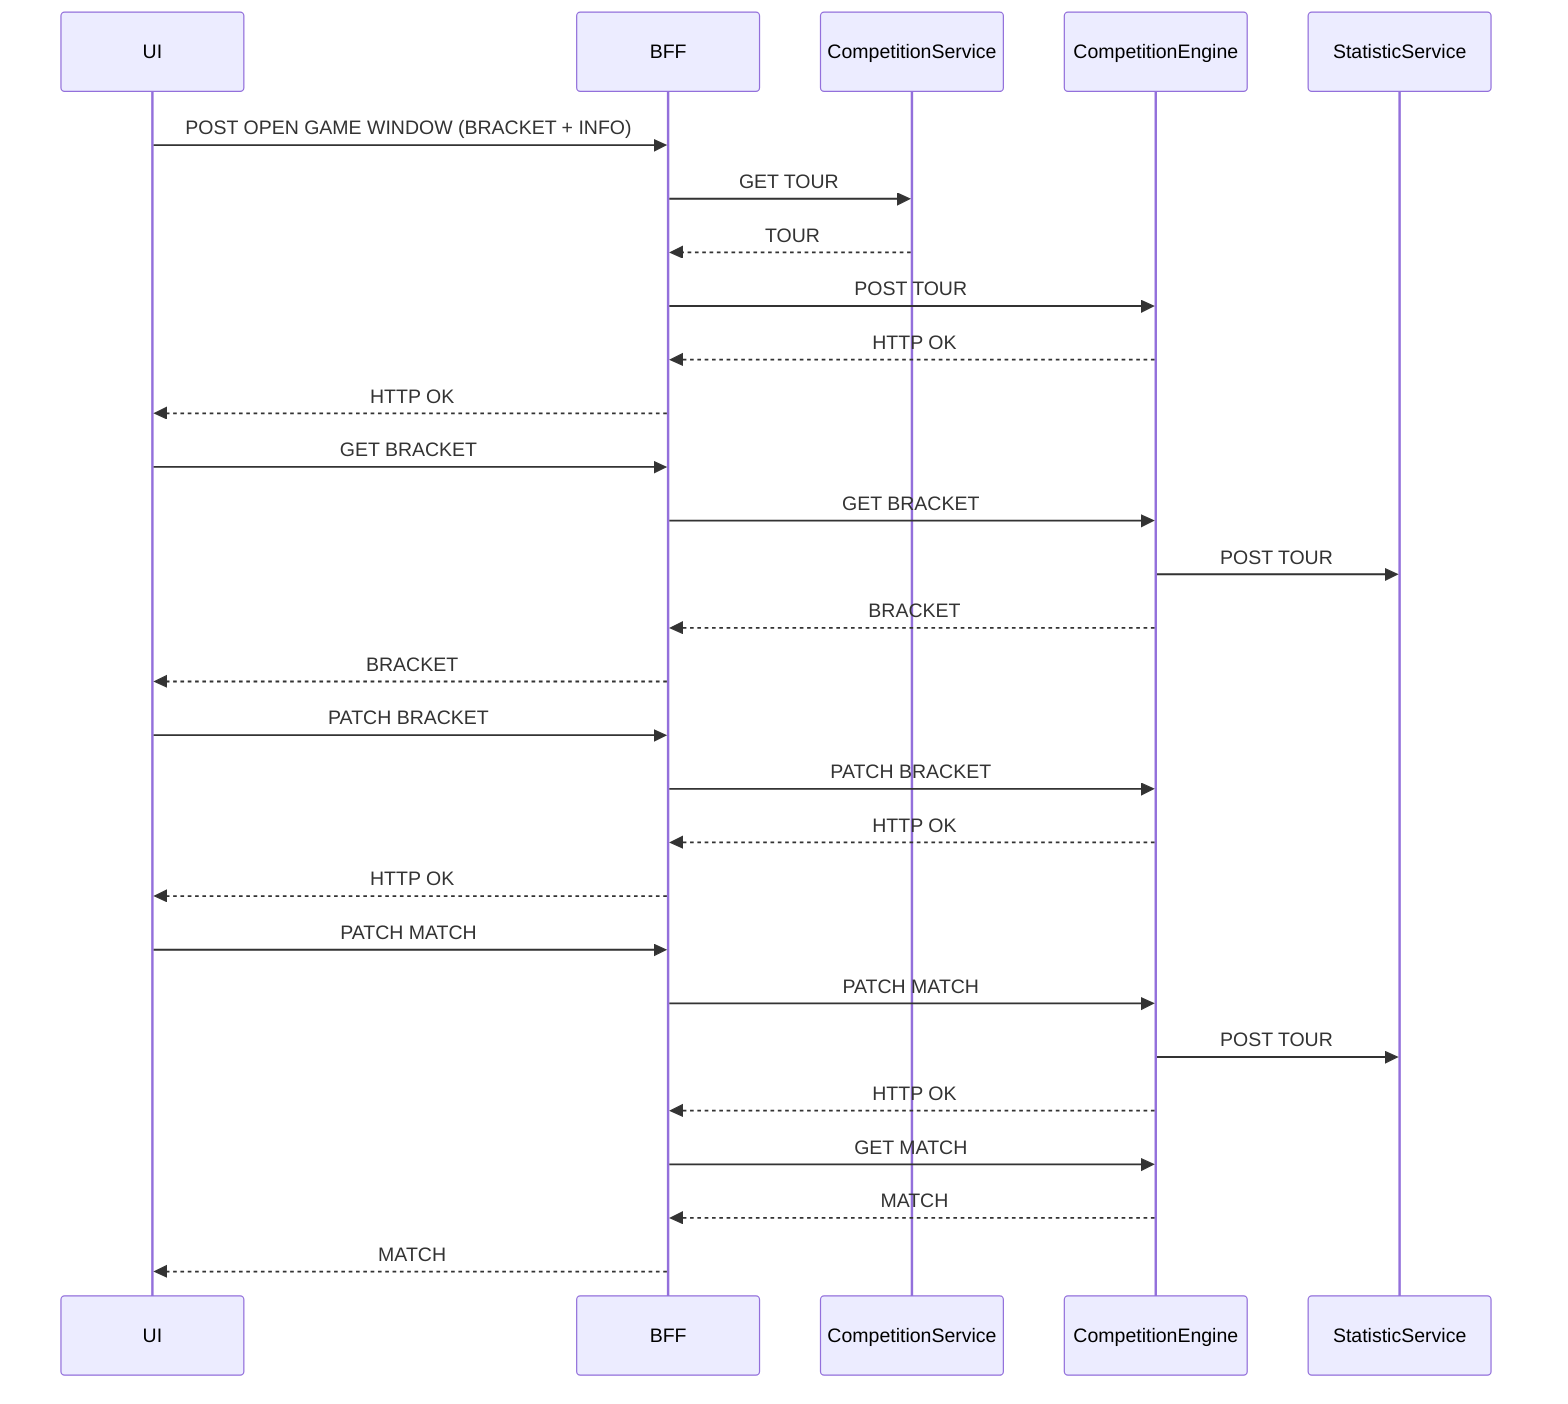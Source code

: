 sequenceDiagram
  participant User as UI
  participant BFF as BFF
  participant CompetitionService as CompetitionService
  participant CompetitionEngine as CompetitionEngine
  participant StatisticService as StatisticService

  User ->> BFF: POST OPEN GAME WINDOW (BRACKET + INFO)
  BFF ->> CompetitionService: GET TOUR
  CompetitionService -->> BFF: TOUR
  BFF ->> CompetitionEngine: POST TOUR
  CompetitionEngine -->> BFF: HTTP OK
  BFF -->> User: HTTP OK
  User ->> BFF: GET BRACKET
  BFF ->> CompetitionEngine: GET BRACKET
  CompetitionEngine ->> StatisticService: POST TOUR
  CompetitionEngine -->> BFF: BRACKET
  BFF -->> User: BRACKET
  User ->> BFF: PATCH BRACKET
  BFF ->> CompetitionEngine: PATCH BRACKET
  CompetitionEngine -->> BFF: HTTP OK
  BFF -->> User: HTTP OK
  User ->> BFF: PATCH MATCH
  BFF ->> CompetitionEngine: PATCH MATCH
  CompetitionEngine ->> StatisticService: POST TOUR
  CompetitionEngine -->> BFF: HTTP OK
  BFF ->> CompetitionEngine: GET MATCH
  CompetitionEngine -->> BFF: MATCH
  BFF -->> User: MATCH